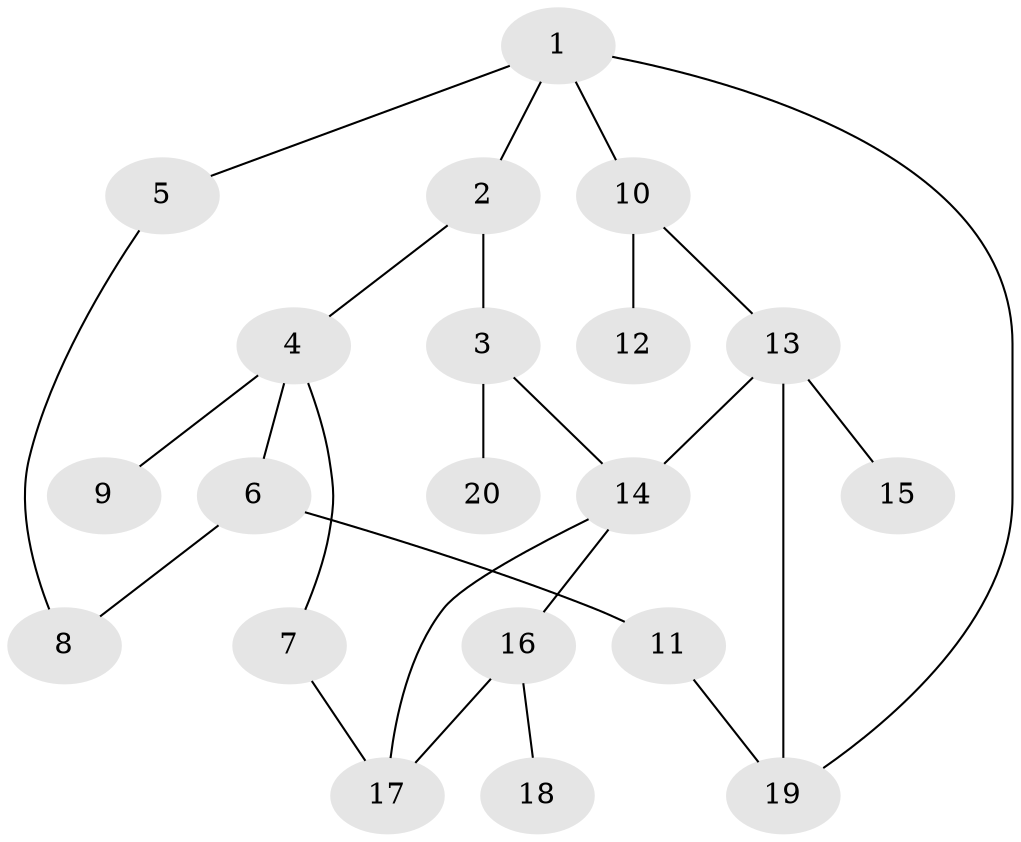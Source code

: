 // Generated by graph-tools (version 1.1) at 2025/46/02/15/25 05:46:28]
// undirected, 20 vertices, 25 edges
graph export_dot {
graph [start="1"]
  node [color=gray90,style=filled];
  1;
  2;
  3;
  4;
  5;
  6;
  7;
  8;
  9;
  10;
  11;
  12;
  13;
  14;
  15;
  16;
  17;
  18;
  19;
  20;
  1 -- 2;
  1 -- 5;
  1 -- 10;
  1 -- 19;
  2 -- 3;
  2 -- 4;
  3 -- 20;
  3 -- 14;
  4 -- 6;
  4 -- 7;
  4 -- 9;
  5 -- 8;
  6 -- 8;
  6 -- 11;
  7 -- 17;
  10 -- 12;
  10 -- 13;
  11 -- 19;
  13 -- 14;
  13 -- 15;
  13 -- 19;
  14 -- 16;
  14 -- 17;
  16 -- 18;
  16 -- 17;
}
